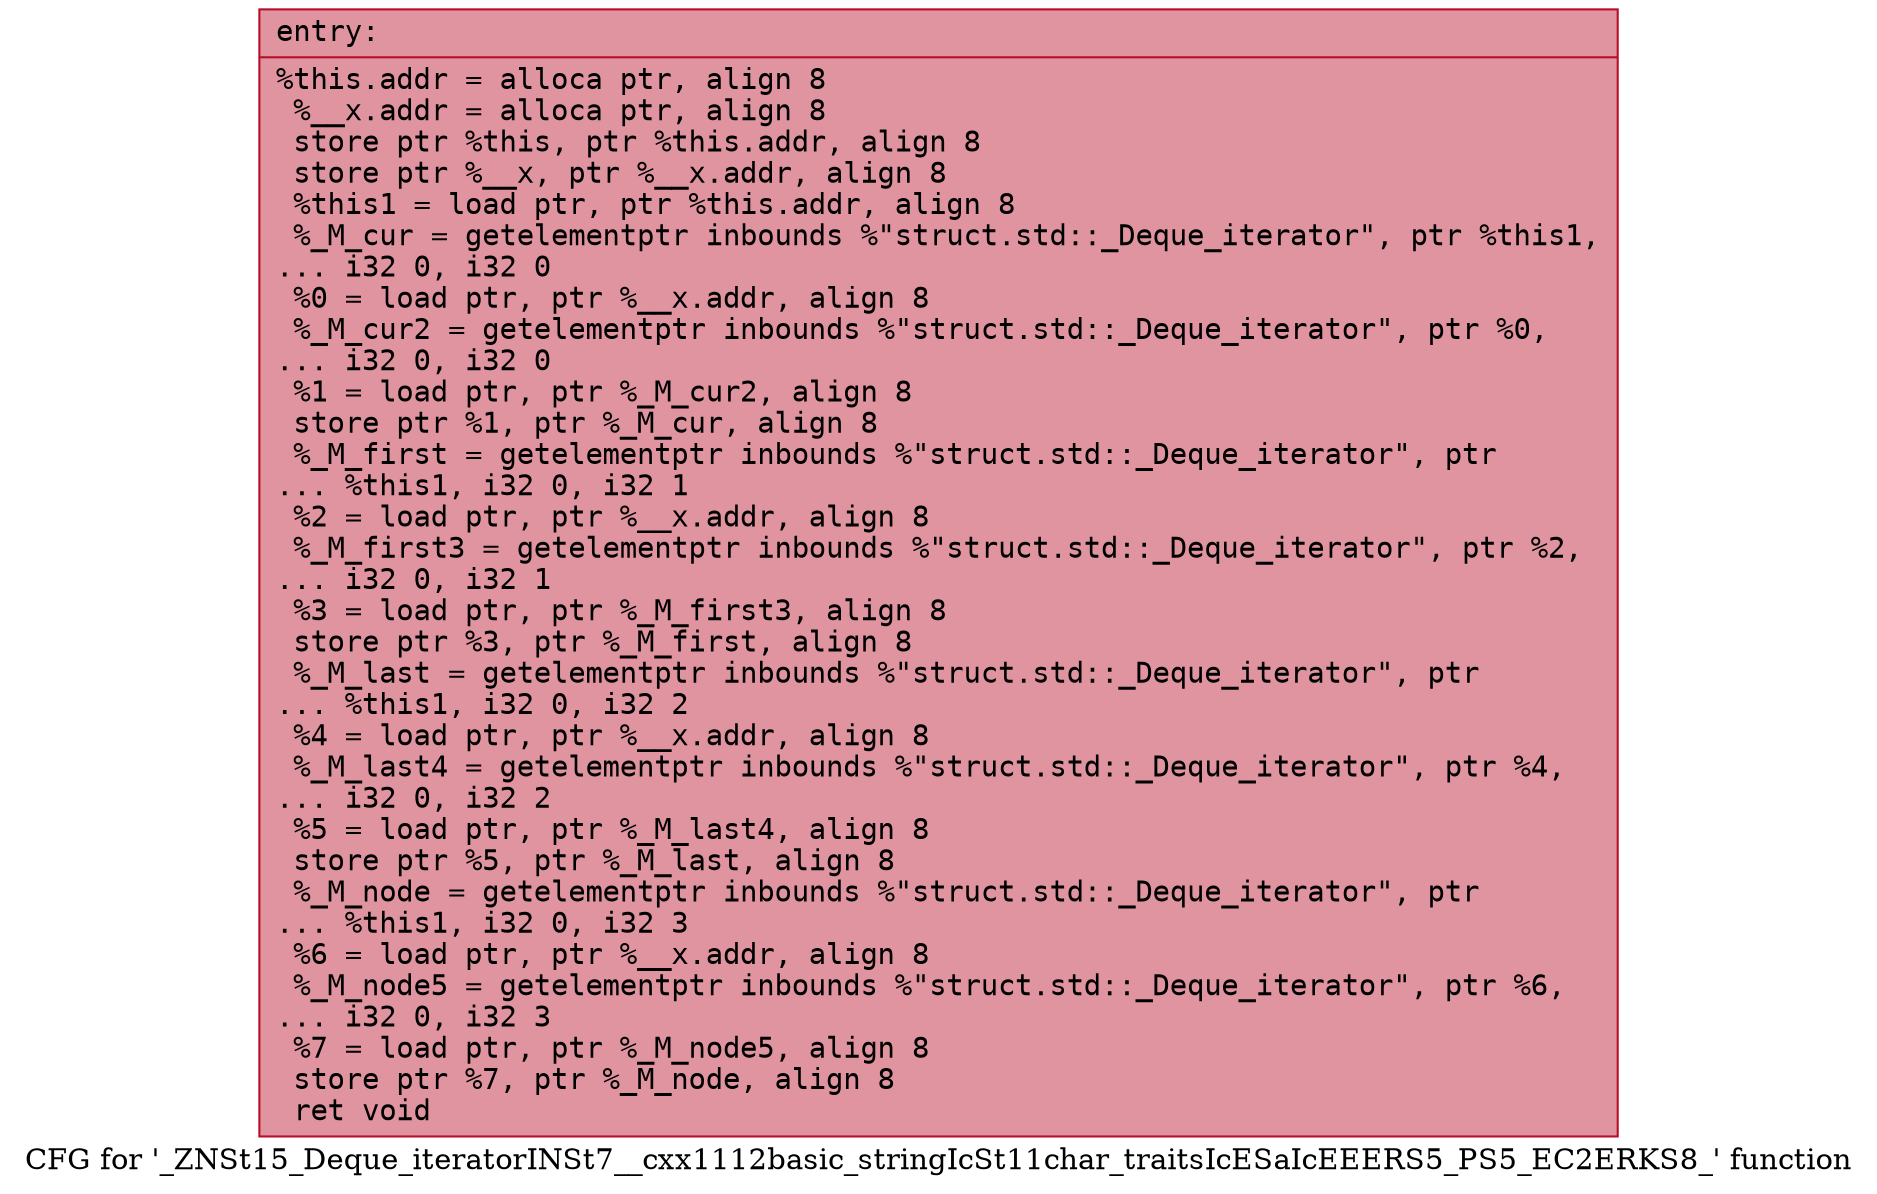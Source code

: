 digraph "CFG for '_ZNSt15_Deque_iteratorINSt7__cxx1112basic_stringIcSt11char_traitsIcESaIcEEERS5_PS5_EC2ERKS8_' function" {
	label="CFG for '_ZNSt15_Deque_iteratorINSt7__cxx1112basic_stringIcSt11char_traitsIcESaIcEEERS5_PS5_EC2ERKS8_' function";

	Node0x5651cd8bf980 [shape=record,color="#b70d28ff", style=filled, fillcolor="#b70d2870" fontname="Courier",label="{entry:\l|  %this.addr = alloca ptr, align 8\l  %__x.addr = alloca ptr, align 8\l  store ptr %this, ptr %this.addr, align 8\l  store ptr %__x, ptr %__x.addr, align 8\l  %this1 = load ptr, ptr %this.addr, align 8\l  %_M_cur = getelementptr inbounds %\"struct.std::_Deque_iterator\", ptr %this1,\l... i32 0, i32 0\l  %0 = load ptr, ptr %__x.addr, align 8\l  %_M_cur2 = getelementptr inbounds %\"struct.std::_Deque_iterator\", ptr %0,\l... i32 0, i32 0\l  %1 = load ptr, ptr %_M_cur2, align 8\l  store ptr %1, ptr %_M_cur, align 8\l  %_M_first = getelementptr inbounds %\"struct.std::_Deque_iterator\", ptr\l... %this1, i32 0, i32 1\l  %2 = load ptr, ptr %__x.addr, align 8\l  %_M_first3 = getelementptr inbounds %\"struct.std::_Deque_iterator\", ptr %2,\l... i32 0, i32 1\l  %3 = load ptr, ptr %_M_first3, align 8\l  store ptr %3, ptr %_M_first, align 8\l  %_M_last = getelementptr inbounds %\"struct.std::_Deque_iterator\", ptr\l... %this1, i32 0, i32 2\l  %4 = load ptr, ptr %__x.addr, align 8\l  %_M_last4 = getelementptr inbounds %\"struct.std::_Deque_iterator\", ptr %4,\l... i32 0, i32 2\l  %5 = load ptr, ptr %_M_last4, align 8\l  store ptr %5, ptr %_M_last, align 8\l  %_M_node = getelementptr inbounds %\"struct.std::_Deque_iterator\", ptr\l... %this1, i32 0, i32 3\l  %6 = load ptr, ptr %__x.addr, align 8\l  %_M_node5 = getelementptr inbounds %\"struct.std::_Deque_iterator\", ptr %6,\l... i32 0, i32 3\l  %7 = load ptr, ptr %_M_node5, align 8\l  store ptr %7, ptr %_M_node, align 8\l  ret void\l}"];
}
